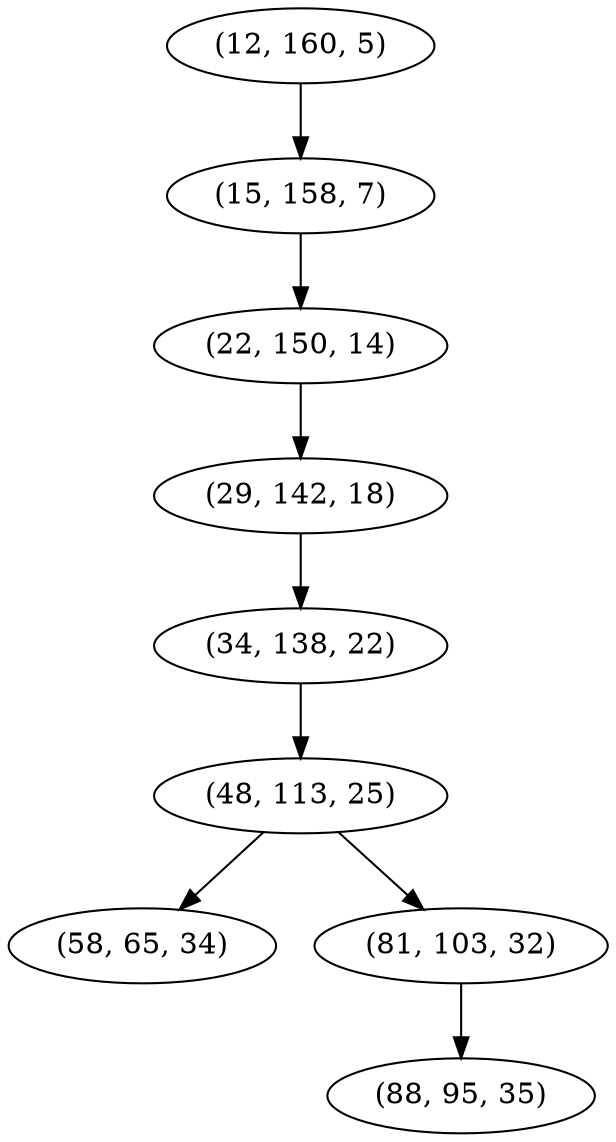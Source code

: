 digraph tree {
    "(12, 160, 5)";
    "(15, 158, 7)";
    "(22, 150, 14)";
    "(29, 142, 18)";
    "(34, 138, 22)";
    "(48, 113, 25)";
    "(58, 65, 34)";
    "(81, 103, 32)";
    "(88, 95, 35)";
    "(12, 160, 5)" -> "(15, 158, 7)";
    "(15, 158, 7)" -> "(22, 150, 14)";
    "(22, 150, 14)" -> "(29, 142, 18)";
    "(29, 142, 18)" -> "(34, 138, 22)";
    "(34, 138, 22)" -> "(48, 113, 25)";
    "(48, 113, 25)" -> "(58, 65, 34)";
    "(48, 113, 25)" -> "(81, 103, 32)";
    "(81, 103, 32)" -> "(88, 95, 35)";
}
